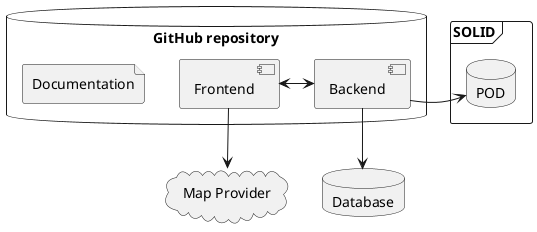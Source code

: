 @startuml
' Technical Context Diagram v1.0
skinparam actorStyle awesome
'-----------------------
'Definition of actors
'-----------------------

database GitHubRepo as "GitHub repository" {
    component Frontend
    component Backend
    file Documentation
}
cloud MapService as "Map Provider"
database Database
frame SOLID {
    database POD
}

'-----------------------
'Definition of relations
'-----------------------
Backend -> POD
Backend -d-> Database
Frontend <-> Backend
Frontend -d-> MapService
@enduml